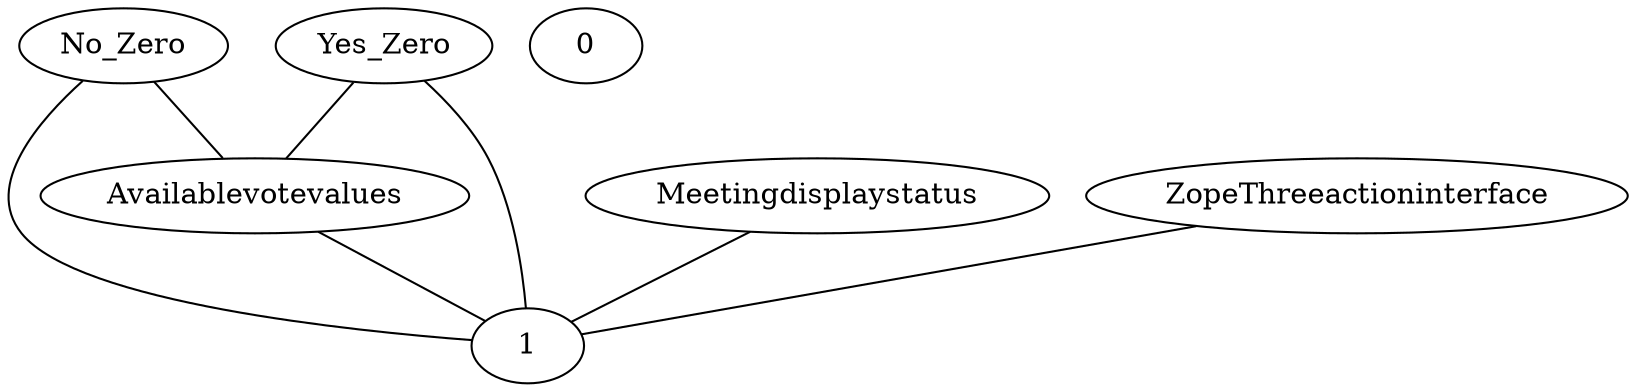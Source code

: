 graph G {
  Availablevotevalues;
  1;
  No_Zero;
  Yes_Zero;
  0;
  Meetingdisplaystatus;
  ZopeThreeactioninterface;
  Yes_Zero -- Availablevotevalues;
  No_Zero -- Availablevotevalues;
  Meetingdisplaystatus -- 1;
  ZopeThreeactioninterface -- 1;
  Availablevotevalues -- 1;
  No_Zero -- 1;
  Yes_Zero -- 1;
}
